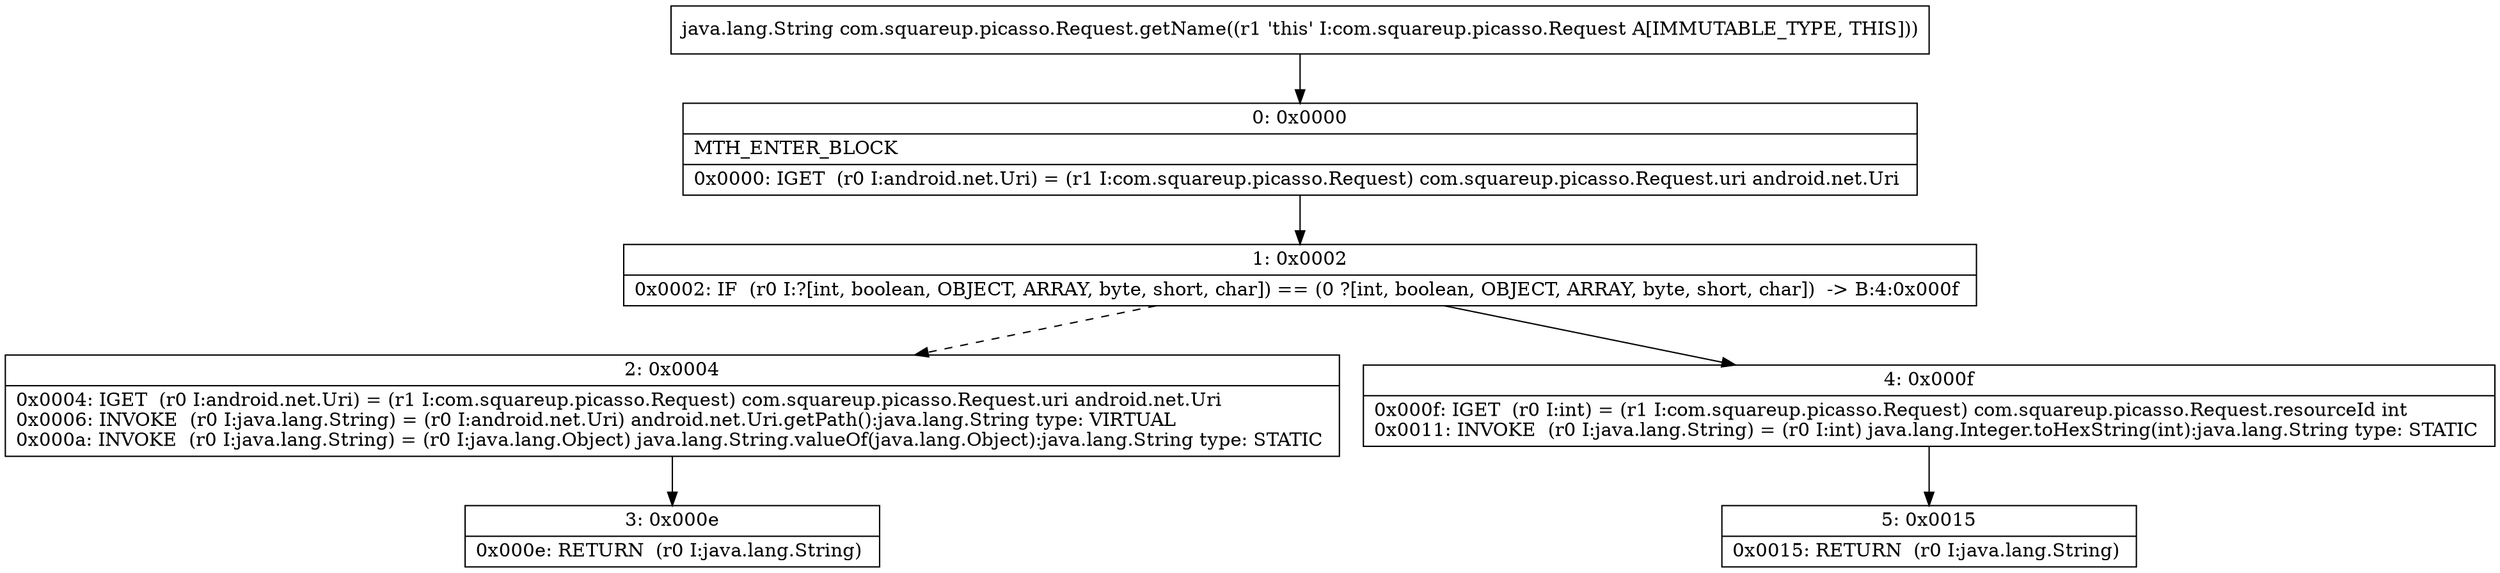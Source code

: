 digraph "CFG forcom.squareup.picasso.Request.getName()Ljava\/lang\/String;" {
Node_0 [shape=record,label="{0\:\ 0x0000|MTH_ENTER_BLOCK\l|0x0000: IGET  (r0 I:android.net.Uri) = (r1 I:com.squareup.picasso.Request) com.squareup.picasso.Request.uri android.net.Uri \l}"];
Node_1 [shape=record,label="{1\:\ 0x0002|0x0002: IF  (r0 I:?[int, boolean, OBJECT, ARRAY, byte, short, char]) == (0 ?[int, boolean, OBJECT, ARRAY, byte, short, char])  \-\> B:4:0x000f \l}"];
Node_2 [shape=record,label="{2\:\ 0x0004|0x0004: IGET  (r0 I:android.net.Uri) = (r1 I:com.squareup.picasso.Request) com.squareup.picasso.Request.uri android.net.Uri \l0x0006: INVOKE  (r0 I:java.lang.String) = (r0 I:android.net.Uri) android.net.Uri.getPath():java.lang.String type: VIRTUAL \l0x000a: INVOKE  (r0 I:java.lang.String) = (r0 I:java.lang.Object) java.lang.String.valueOf(java.lang.Object):java.lang.String type: STATIC \l}"];
Node_3 [shape=record,label="{3\:\ 0x000e|0x000e: RETURN  (r0 I:java.lang.String) \l}"];
Node_4 [shape=record,label="{4\:\ 0x000f|0x000f: IGET  (r0 I:int) = (r1 I:com.squareup.picasso.Request) com.squareup.picasso.Request.resourceId int \l0x0011: INVOKE  (r0 I:java.lang.String) = (r0 I:int) java.lang.Integer.toHexString(int):java.lang.String type: STATIC \l}"];
Node_5 [shape=record,label="{5\:\ 0x0015|0x0015: RETURN  (r0 I:java.lang.String) \l}"];
MethodNode[shape=record,label="{java.lang.String com.squareup.picasso.Request.getName((r1 'this' I:com.squareup.picasso.Request A[IMMUTABLE_TYPE, THIS])) }"];
MethodNode -> Node_0;
Node_0 -> Node_1;
Node_1 -> Node_2[style=dashed];
Node_1 -> Node_4;
Node_2 -> Node_3;
Node_4 -> Node_5;
}

